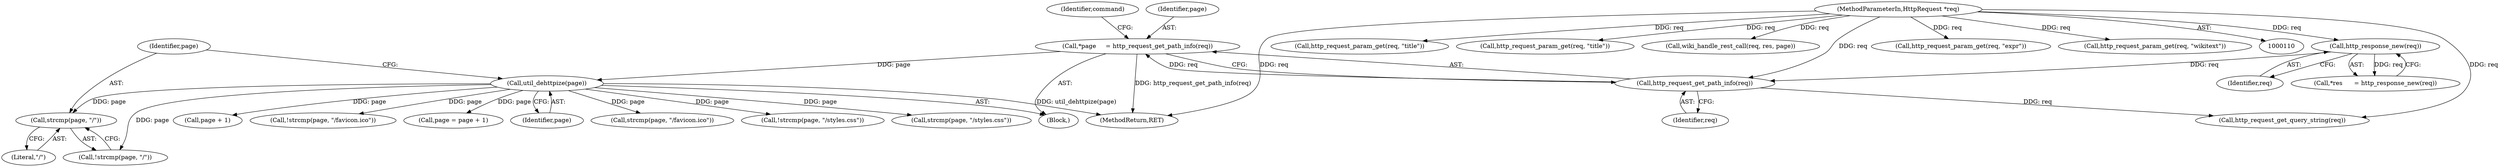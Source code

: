 digraph "0_didiwiki_5e5c796617e1712905dc5462b94bd5e6c08d15ea@pointer" {
"1000136" [label="(Call,strcmp(page, \"/\"))"];
"1000132" [label="(Call,util_dehttpize(page))"];
"1000119" [label="(Call,*page     = http_request_get_path_info(req))"];
"1000121" [label="(Call,http_request_get_path_info(req))"];
"1000116" [label="(Call,http_response_new(req))"];
"1000111" [label="(MethodParameterIn,HttpRequest *req)"];
"1000292" [label="(Call,http_request_param_get(req, \"title\"))"];
"1000188" [label="(Call,page + 1)"];
"1000112" [label="(Block,)"];
"1000170" [label="(Call,!strcmp(page, \"/favicon.ico\"))"];
"1000116" [label="(Call,http_response_new(req))"];
"1000136" [label="(Call,strcmp(page, \"/\"))"];
"1000121" [label="(Call,http_request_get_path_info(req))"];
"1000126" [label="(Call,http_request_get_query_string(req))"];
"1000114" [label="(Call,*res      = http_response_new(req))"];
"1000138" [label="(Literal,\"/\")"];
"1000125" [label="(Identifier,command)"];
"1000186" [label="(Call,page = page + 1)"];
"1000285" [label="(Call,http_request_param_get(req, \"title\"))"];
"1000223" [label="(Call,wiki_handle_rest_call(req, res, page))"];
"1000137" [label="(Identifier,page)"];
"1000133" [label="(Identifier,page)"];
"1000119" [label="(Call,*page     = http_request_get_path_info(req))"];
"1000117" [label="(Identifier,req)"];
"1000363" [label="(MethodReturn,RET)"];
"1000135" [label="(Call,!strcmp(page, \"/\"))"];
"1000111" [label="(MethodParameterIn,HttpRequest *req)"];
"1000271" [label="(Call,http_request_param_get(req, \"expr\"))"];
"1000120" [label="(Identifier,page)"];
"1000171" [label="(Call,strcmp(page, \"/favicon.ico\"))"];
"1000122" [label="(Identifier,req)"];
"1000305" [label="(Call,http_request_param_get(req, \"wikitext\"))"];
"1000132" [label="(Call,util_dehttpize(page))"];
"1000153" [label="(Call,!strcmp(page, \"/styles.css\"))"];
"1000154" [label="(Call,strcmp(page, \"/styles.css\"))"];
"1000136" -> "1000135"  [label="AST: "];
"1000136" -> "1000138"  [label="CFG: "];
"1000137" -> "1000136"  [label="AST: "];
"1000138" -> "1000136"  [label="AST: "];
"1000135" -> "1000136"  [label="CFG: "];
"1000132" -> "1000136"  [label="DDG: page"];
"1000132" -> "1000112"  [label="AST: "];
"1000132" -> "1000133"  [label="CFG: "];
"1000133" -> "1000132"  [label="AST: "];
"1000137" -> "1000132"  [label="CFG: "];
"1000132" -> "1000363"  [label="DDG: util_dehttpize(page)"];
"1000119" -> "1000132"  [label="DDG: page"];
"1000132" -> "1000135"  [label="DDG: page"];
"1000132" -> "1000153"  [label="DDG: page"];
"1000132" -> "1000154"  [label="DDG: page"];
"1000132" -> "1000170"  [label="DDG: page"];
"1000132" -> "1000171"  [label="DDG: page"];
"1000132" -> "1000186"  [label="DDG: page"];
"1000132" -> "1000188"  [label="DDG: page"];
"1000119" -> "1000112"  [label="AST: "];
"1000119" -> "1000121"  [label="CFG: "];
"1000120" -> "1000119"  [label="AST: "];
"1000121" -> "1000119"  [label="AST: "];
"1000125" -> "1000119"  [label="CFG: "];
"1000119" -> "1000363"  [label="DDG: http_request_get_path_info(req)"];
"1000121" -> "1000119"  [label="DDG: req"];
"1000121" -> "1000122"  [label="CFG: "];
"1000122" -> "1000121"  [label="AST: "];
"1000116" -> "1000121"  [label="DDG: req"];
"1000111" -> "1000121"  [label="DDG: req"];
"1000121" -> "1000126"  [label="DDG: req"];
"1000116" -> "1000114"  [label="AST: "];
"1000116" -> "1000117"  [label="CFG: "];
"1000117" -> "1000116"  [label="AST: "];
"1000114" -> "1000116"  [label="CFG: "];
"1000116" -> "1000114"  [label="DDG: req"];
"1000111" -> "1000116"  [label="DDG: req"];
"1000111" -> "1000110"  [label="AST: "];
"1000111" -> "1000363"  [label="DDG: req"];
"1000111" -> "1000126"  [label="DDG: req"];
"1000111" -> "1000223"  [label="DDG: req"];
"1000111" -> "1000271"  [label="DDG: req"];
"1000111" -> "1000285"  [label="DDG: req"];
"1000111" -> "1000292"  [label="DDG: req"];
"1000111" -> "1000305"  [label="DDG: req"];
}
